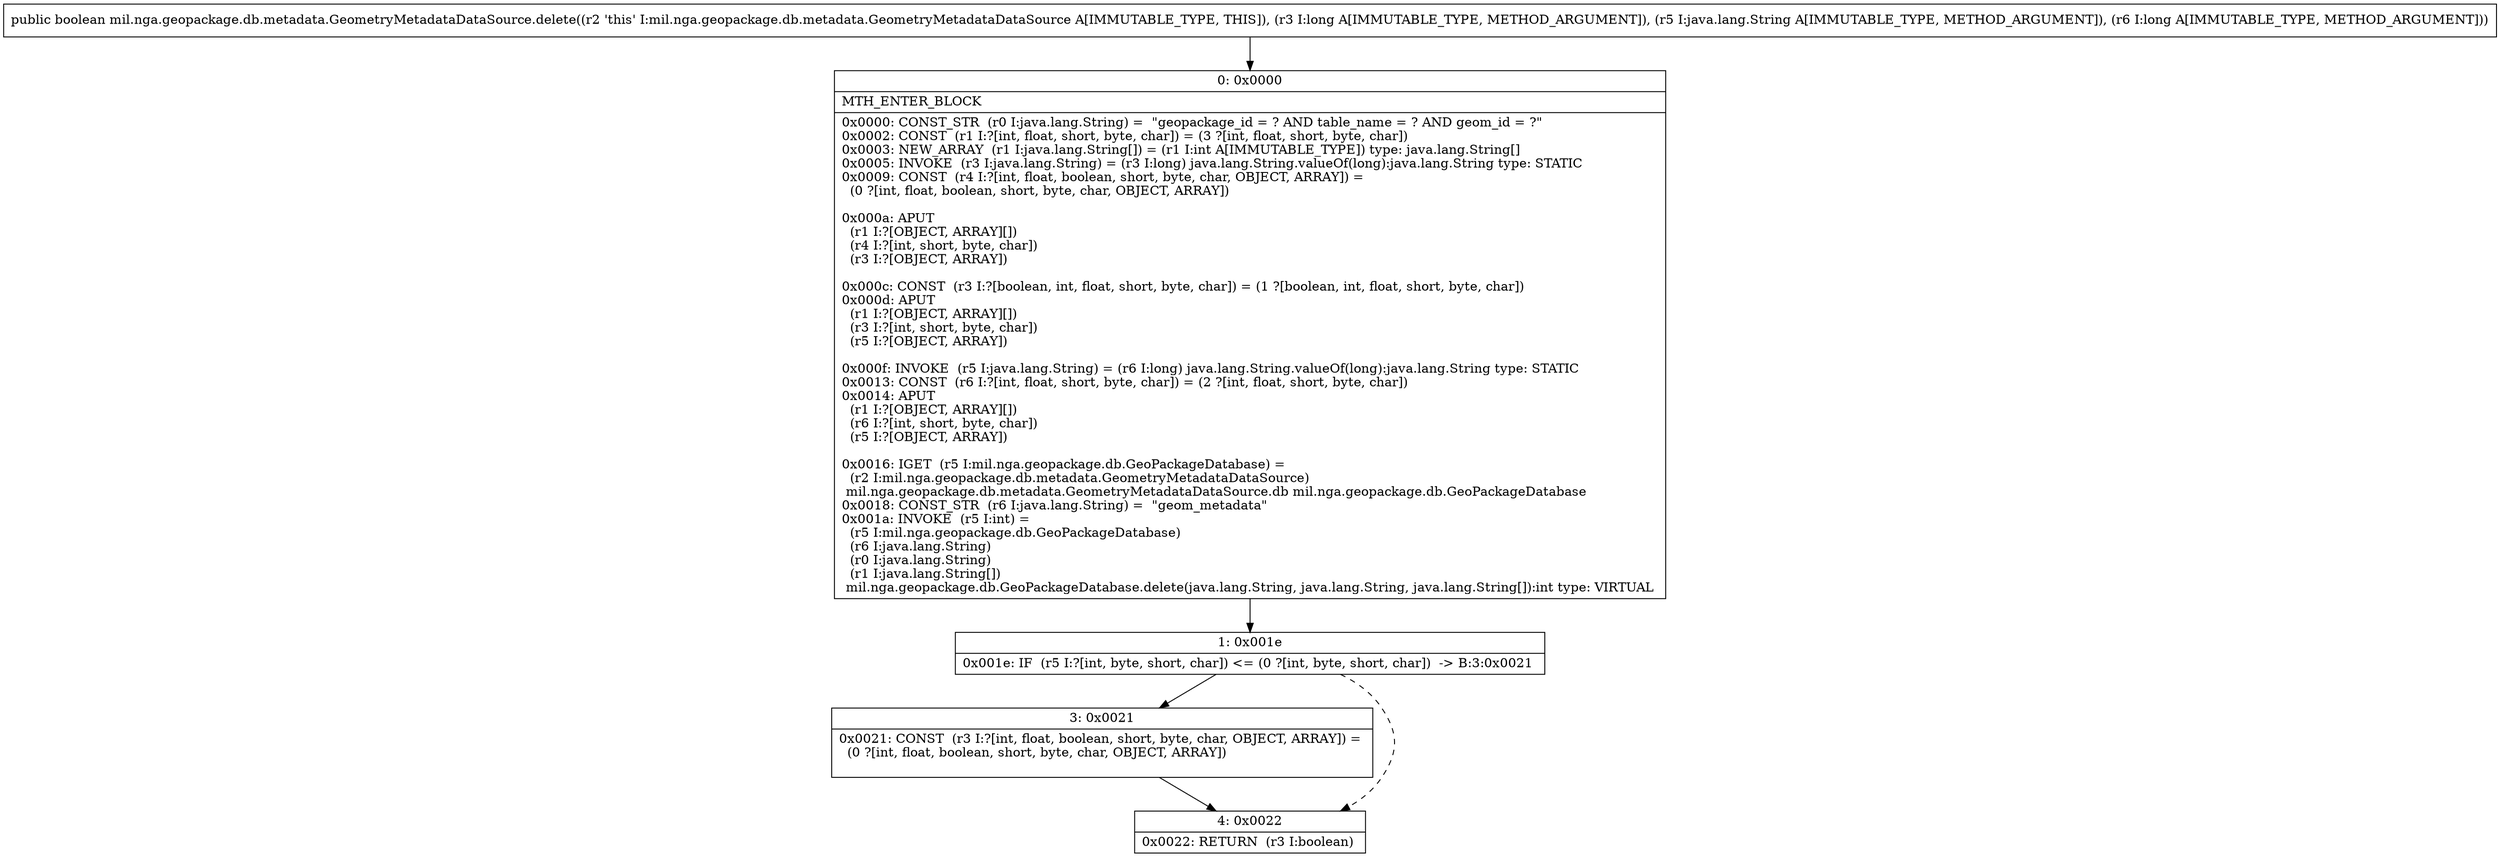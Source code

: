 digraph "CFG formil.nga.geopackage.db.metadata.GeometryMetadataDataSource.delete(JLjava\/lang\/String;J)Z" {
Node_0 [shape=record,label="{0\:\ 0x0000|MTH_ENTER_BLOCK\l|0x0000: CONST_STR  (r0 I:java.lang.String) =  \"geopackage_id = ? AND table_name = ? AND geom_id = ?\" \l0x0002: CONST  (r1 I:?[int, float, short, byte, char]) = (3 ?[int, float, short, byte, char]) \l0x0003: NEW_ARRAY  (r1 I:java.lang.String[]) = (r1 I:int A[IMMUTABLE_TYPE]) type: java.lang.String[] \l0x0005: INVOKE  (r3 I:java.lang.String) = (r3 I:long) java.lang.String.valueOf(long):java.lang.String type: STATIC \l0x0009: CONST  (r4 I:?[int, float, boolean, short, byte, char, OBJECT, ARRAY]) = \l  (0 ?[int, float, boolean, short, byte, char, OBJECT, ARRAY])\l \l0x000a: APUT  \l  (r1 I:?[OBJECT, ARRAY][])\l  (r4 I:?[int, short, byte, char])\l  (r3 I:?[OBJECT, ARRAY])\l \l0x000c: CONST  (r3 I:?[boolean, int, float, short, byte, char]) = (1 ?[boolean, int, float, short, byte, char]) \l0x000d: APUT  \l  (r1 I:?[OBJECT, ARRAY][])\l  (r3 I:?[int, short, byte, char])\l  (r5 I:?[OBJECT, ARRAY])\l \l0x000f: INVOKE  (r5 I:java.lang.String) = (r6 I:long) java.lang.String.valueOf(long):java.lang.String type: STATIC \l0x0013: CONST  (r6 I:?[int, float, short, byte, char]) = (2 ?[int, float, short, byte, char]) \l0x0014: APUT  \l  (r1 I:?[OBJECT, ARRAY][])\l  (r6 I:?[int, short, byte, char])\l  (r5 I:?[OBJECT, ARRAY])\l \l0x0016: IGET  (r5 I:mil.nga.geopackage.db.GeoPackageDatabase) = \l  (r2 I:mil.nga.geopackage.db.metadata.GeometryMetadataDataSource)\l mil.nga.geopackage.db.metadata.GeometryMetadataDataSource.db mil.nga.geopackage.db.GeoPackageDatabase \l0x0018: CONST_STR  (r6 I:java.lang.String) =  \"geom_metadata\" \l0x001a: INVOKE  (r5 I:int) = \l  (r5 I:mil.nga.geopackage.db.GeoPackageDatabase)\l  (r6 I:java.lang.String)\l  (r0 I:java.lang.String)\l  (r1 I:java.lang.String[])\l mil.nga.geopackage.db.GeoPackageDatabase.delete(java.lang.String, java.lang.String, java.lang.String[]):int type: VIRTUAL \l}"];
Node_1 [shape=record,label="{1\:\ 0x001e|0x001e: IF  (r5 I:?[int, byte, short, char]) \<= (0 ?[int, byte, short, char])  \-\> B:3:0x0021 \l}"];
Node_3 [shape=record,label="{3\:\ 0x0021|0x0021: CONST  (r3 I:?[int, float, boolean, short, byte, char, OBJECT, ARRAY]) = \l  (0 ?[int, float, boolean, short, byte, char, OBJECT, ARRAY])\l \l}"];
Node_4 [shape=record,label="{4\:\ 0x0022|0x0022: RETURN  (r3 I:boolean) \l}"];
MethodNode[shape=record,label="{public boolean mil.nga.geopackage.db.metadata.GeometryMetadataDataSource.delete((r2 'this' I:mil.nga.geopackage.db.metadata.GeometryMetadataDataSource A[IMMUTABLE_TYPE, THIS]), (r3 I:long A[IMMUTABLE_TYPE, METHOD_ARGUMENT]), (r5 I:java.lang.String A[IMMUTABLE_TYPE, METHOD_ARGUMENT]), (r6 I:long A[IMMUTABLE_TYPE, METHOD_ARGUMENT])) }"];
MethodNode -> Node_0;
Node_0 -> Node_1;
Node_1 -> Node_3;
Node_1 -> Node_4[style=dashed];
Node_3 -> Node_4;
}

